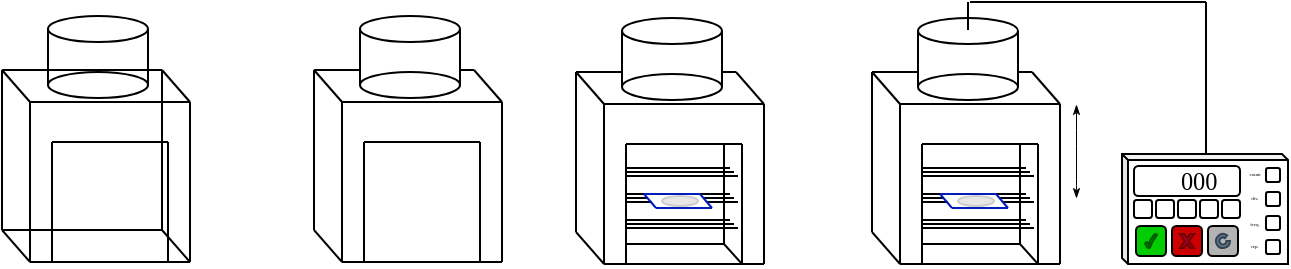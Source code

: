 <mxfile version="24.0.7" type="github">
  <diagram name="Page-1" id="VcK6FqUuJnXCoi6rQzsN">
    <mxGraphModel dx="62" dy="681" grid="0" gridSize="10" guides="1" tooltips="1" connect="1" arrows="1" fold="1" page="0" pageScale="1" pageWidth="850" pageHeight="1100" background="none" math="0" shadow="0">
      <root>
        <mxCell id="0" />
        <mxCell id="1" parent="0" />
        <mxCell id="3uC8p15jOwmWcl3g0wQB-111" value="" style="endArrow=none;html=1;rounded=0;fontSize=12;startSize=8;endSize=8;curved=1;" edge="1" parent="1">
          <mxGeometry width="50" height="50" relative="1" as="geometry">
            <mxPoint x="712" y="-117" as="sourcePoint" />
            <mxPoint x="721" y="-117" as="targetPoint" />
          </mxGeometry>
        </mxCell>
        <mxCell id="3uC8p15jOwmWcl3g0wQB-109" value="" style="endArrow=none;html=1;rounded=0;fontSize=12;startSize=8;endSize=8;curved=1;" edge="1" parent="1">
          <mxGeometry width="50" height="50" relative="1" as="geometry">
            <mxPoint x="712" y="-113" as="sourcePoint" />
            <mxPoint x="725" y="-113" as="targetPoint" />
          </mxGeometry>
        </mxCell>
        <mxCell id="3uC8p15jOwmWcl3g0wQB-110" value="" style="endArrow=none;html=1;rounded=0;fontSize=12;startSize=8;endSize=8;curved=1;" edge="1" parent="1">
          <mxGeometry width="50" height="50" relative="1" as="geometry">
            <mxPoint x="751" y="-115" as="sourcePoint" />
            <mxPoint x="766" y="-115" as="targetPoint" />
          </mxGeometry>
        </mxCell>
        <mxCell id="3uC8p15jOwmWcl3g0wQB-6" value="" style="endArrow=none;html=1;rounded=0;fontSize=12;startSize=8;endSize=8;curved=1;entryX=0;entryY=0;entryDx=0;entryDy=0;exitX=0;exitY=1;exitDx=0;exitDy=0;" edge="1" parent="1">
          <mxGeometry width="50" height="50" relative="1" as="geometry">
            <mxPoint x="400" y="-99" as="sourcePoint" />
            <mxPoint x="400" y="-179" as="targetPoint" />
          </mxGeometry>
        </mxCell>
        <mxCell id="3uC8p15jOwmWcl3g0wQB-8" value="" style="endArrow=none;html=1;rounded=0;fontSize=12;startSize=8;endSize=8;curved=1;" edge="1" parent="1">
          <mxGeometry width="50" height="50" relative="1" as="geometry">
            <mxPoint x="480" y="-99" as="sourcePoint" />
            <mxPoint x="480" y="-179" as="targetPoint" />
          </mxGeometry>
        </mxCell>
        <mxCell id="3uC8p15jOwmWcl3g0wQB-9" value="" style="endArrow=none;html=1;rounded=0;fontSize=12;startSize=8;endSize=8;curved=1;entryX=0;entryY=1;entryDx=0;entryDy=0;exitX=1;exitY=1;exitDx=0;exitDy=0;" edge="1" parent="1">
          <mxGeometry width="50" height="50" relative="1" as="geometry">
            <mxPoint x="480" y="-99" as="sourcePoint" />
            <mxPoint x="400" y="-99" as="targetPoint" />
          </mxGeometry>
        </mxCell>
        <mxCell id="3uC8p15jOwmWcl3g0wQB-10" value="" style="endArrow=none;html=1;rounded=0;fontSize=12;startSize=8;endSize=8;curved=1;exitX=1;exitY=0;exitDx=0;exitDy=0;" edge="1" parent="1">
          <mxGeometry width="50" height="50" relative="1" as="geometry">
            <mxPoint x="480" y="-179" as="sourcePoint" />
            <mxPoint x="400" y="-179" as="targetPoint" />
          </mxGeometry>
        </mxCell>
        <mxCell id="3uC8p15jOwmWcl3g0wQB-11" value="" style="endArrow=none;html=1;rounded=0;fontSize=12;startSize=8;endSize=8;curved=1;entryX=0;entryY=0;entryDx=0;entryDy=0;exitX=0;exitY=1;exitDx=0;exitDy=0;" edge="1" parent="1">
          <mxGeometry width="50" height="50" relative="1" as="geometry">
            <mxPoint x="414" y="-83" as="sourcePoint" />
            <mxPoint x="414" y="-163" as="targetPoint" />
          </mxGeometry>
        </mxCell>
        <mxCell id="3uC8p15jOwmWcl3g0wQB-12" value="" style="endArrow=none;html=1;rounded=0;fontSize=12;startSize=8;endSize=8;curved=1;" edge="1" parent="1">
          <mxGeometry width="50" height="50" relative="1" as="geometry">
            <mxPoint x="494" y="-83" as="sourcePoint" />
            <mxPoint x="494" y="-163" as="targetPoint" />
          </mxGeometry>
        </mxCell>
        <mxCell id="3uC8p15jOwmWcl3g0wQB-13" value="" style="endArrow=none;html=1;rounded=0;fontSize=12;startSize=8;endSize=8;curved=1;entryX=0;entryY=1;entryDx=0;entryDy=0;exitX=1;exitY=1;exitDx=0;exitDy=0;" edge="1" parent="1">
          <mxGeometry width="50" height="50" relative="1" as="geometry">
            <mxPoint x="494" y="-83" as="sourcePoint" />
            <mxPoint x="414" y="-83" as="targetPoint" />
          </mxGeometry>
        </mxCell>
        <mxCell id="3uC8p15jOwmWcl3g0wQB-14" value="" style="endArrow=none;html=1;rounded=0;fontSize=12;startSize=8;endSize=8;curved=1;exitX=1;exitY=0;exitDx=0;exitDy=0;" edge="1" parent="1">
          <mxGeometry width="50" height="50" relative="1" as="geometry">
            <mxPoint x="494" y="-163" as="sourcePoint" />
            <mxPoint x="414" y="-163" as="targetPoint" />
          </mxGeometry>
        </mxCell>
        <mxCell id="3uC8p15jOwmWcl3g0wQB-15" value="" style="endArrow=none;html=1;rounded=0;fontSize=12;startSize=8;endSize=8;curved=1;" edge="1" parent="1">
          <mxGeometry width="50" height="50" relative="1" as="geometry">
            <mxPoint x="400" y="-99" as="sourcePoint" />
            <mxPoint x="414" y="-83" as="targetPoint" />
          </mxGeometry>
        </mxCell>
        <mxCell id="3uC8p15jOwmWcl3g0wQB-16" value="" style="endArrow=none;html=1;rounded=0;fontSize=12;startSize=8;endSize=8;curved=1;" edge="1" parent="1">
          <mxGeometry width="50" height="50" relative="1" as="geometry">
            <mxPoint x="400" y="-179" as="sourcePoint" />
            <mxPoint x="414" y="-163" as="targetPoint" />
          </mxGeometry>
        </mxCell>
        <mxCell id="3uC8p15jOwmWcl3g0wQB-17" value="" style="endArrow=none;html=1;rounded=0;fontSize=12;startSize=8;endSize=8;curved=1;" edge="1" parent="1">
          <mxGeometry width="50" height="50" relative="1" as="geometry">
            <mxPoint x="480" y="-99" as="sourcePoint" />
            <mxPoint x="494" y="-83" as="targetPoint" />
          </mxGeometry>
        </mxCell>
        <mxCell id="3uC8p15jOwmWcl3g0wQB-18" value="" style="endArrow=none;html=1;rounded=0;fontSize=12;startSize=8;endSize=8;curved=1;" edge="1" parent="1">
          <mxGeometry width="50" height="50" relative="1" as="geometry">
            <mxPoint x="480" y="-179" as="sourcePoint" />
            <mxPoint x="494" y="-163" as="targetPoint" />
          </mxGeometry>
        </mxCell>
        <mxCell id="3uC8p15jOwmWcl3g0wQB-20" value="" style="ellipse;whiteSpace=wrap;html=1;" vertex="1" parent="1">
          <mxGeometry x="423" y="-178" width="50" height="13" as="geometry" />
        </mxCell>
        <mxCell id="3uC8p15jOwmWcl3g0wQB-21" value="" style="ellipse;whiteSpace=wrap;html=1;" vertex="1" parent="1">
          <mxGeometry x="423" y="-206" width="50" height="13" as="geometry" />
        </mxCell>
        <mxCell id="3uC8p15jOwmWcl3g0wQB-22" value="" style="endArrow=none;html=1;rounded=0;fontSize=12;startSize=8;endSize=8;curved=1;entryX=0;entryY=0.5;entryDx=0;entryDy=0;exitX=0;exitY=0.5;exitDx=0;exitDy=0;" edge="1" parent="1" source="3uC8p15jOwmWcl3g0wQB-20" target="3uC8p15jOwmWcl3g0wQB-21">
          <mxGeometry width="50" height="50" relative="1" as="geometry">
            <mxPoint x="410" y="-158" as="sourcePoint" />
            <mxPoint x="460" y="-208" as="targetPoint" />
          </mxGeometry>
        </mxCell>
        <mxCell id="3uC8p15jOwmWcl3g0wQB-23" value="" style="endArrow=none;html=1;rounded=0;fontSize=12;startSize=8;endSize=8;curved=1;entryX=1;entryY=0.5;entryDx=0;entryDy=0;exitX=1;exitY=0.5;exitDx=0;exitDy=0;" edge="1" parent="1" source="3uC8p15jOwmWcl3g0wQB-20" target="3uC8p15jOwmWcl3g0wQB-21">
          <mxGeometry width="50" height="50" relative="1" as="geometry">
            <mxPoint x="472.91" y="-172" as="sourcePoint" />
            <mxPoint x="472.91" y="-200" as="targetPoint" />
          </mxGeometry>
        </mxCell>
        <mxCell id="3uC8p15jOwmWcl3g0wQB-28" value="" style="endArrow=none;html=1;rounded=0;fontSize=12;startSize=8;endSize=8;curved=1;" edge="1" parent="1">
          <mxGeometry width="50" height="50" relative="1" as="geometry">
            <mxPoint x="425" y="-143" as="sourcePoint" />
            <mxPoint x="483" y="-143" as="targetPoint" />
          </mxGeometry>
        </mxCell>
        <mxCell id="3uC8p15jOwmWcl3g0wQB-32" value="" style="endArrow=none;html=1;rounded=0;fontSize=12;startSize=8;endSize=8;curved=1;entryX=0;entryY=0;entryDx=0;entryDy=0;" edge="1" parent="1">
          <mxGeometry width="50" height="50" relative="1" as="geometry">
            <mxPoint x="425" y="-83" as="sourcePoint" />
            <mxPoint x="425" y="-143" as="targetPoint" />
          </mxGeometry>
        </mxCell>
        <mxCell id="3uC8p15jOwmWcl3g0wQB-33" value="" style="endArrow=none;html=1;rounded=0;fontSize=12;startSize=8;endSize=8;curved=1;entryX=0;entryY=0;entryDx=0;entryDy=0;" edge="1" parent="1">
          <mxGeometry width="50" height="50" relative="1" as="geometry">
            <mxPoint x="483" y="-83" as="sourcePoint" />
            <mxPoint x="483" y="-143" as="targetPoint" />
          </mxGeometry>
        </mxCell>
        <mxCell id="3uC8p15jOwmWcl3g0wQB-34" value="" style="endArrow=none;html=1;rounded=0;fontSize=12;startSize=8;endSize=8;curved=1;entryX=0;entryY=0;entryDx=0;entryDy=0;exitX=0;exitY=1;exitDx=0;exitDy=0;" edge="1" parent="1">
          <mxGeometry width="50" height="50" relative="1" as="geometry">
            <mxPoint x="556" y="-99" as="sourcePoint" />
            <mxPoint x="556" y="-179" as="targetPoint" />
          </mxGeometry>
        </mxCell>
        <mxCell id="3uC8p15jOwmWcl3g0wQB-37" value="" style="endArrow=none;html=1;rounded=0;fontSize=12;startSize=8;endSize=8;curved=1;" edge="1" parent="1">
          <mxGeometry width="50" height="50" relative="1" as="geometry">
            <mxPoint x="579" y="-179" as="sourcePoint" />
            <mxPoint x="556" y="-179" as="targetPoint" />
          </mxGeometry>
        </mxCell>
        <mxCell id="3uC8p15jOwmWcl3g0wQB-38" value="" style="endArrow=none;html=1;rounded=0;fontSize=12;startSize=8;endSize=8;curved=1;entryX=0;entryY=0;entryDx=0;entryDy=0;exitX=0;exitY=1;exitDx=0;exitDy=0;" edge="1" parent="1">
          <mxGeometry width="50" height="50" relative="1" as="geometry">
            <mxPoint x="570" y="-83" as="sourcePoint" />
            <mxPoint x="570" y="-163" as="targetPoint" />
          </mxGeometry>
        </mxCell>
        <mxCell id="3uC8p15jOwmWcl3g0wQB-39" value="" style="endArrow=none;html=1;rounded=0;fontSize=12;startSize=8;endSize=8;curved=1;" edge="1" parent="1">
          <mxGeometry width="50" height="50" relative="1" as="geometry">
            <mxPoint x="650" y="-83" as="sourcePoint" />
            <mxPoint x="650" y="-163" as="targetPoint" />
          </mxGeometry>
        </mxCell>
        <mxCell id="3uC8p15jOwmWcl3g0wQB-40" value="" style="endArrow=none;html=1;rounded=0;fontSize=12;startSize=8;endSize=8;curved=1;entryX=0;entryY=1;entryDx=0;entryDy=0;exitX=1;exitY=1;exitDx=0;exitDy=0;" edge="1" parent="1">
          <mxGeometry width="50" height="50" relative="1" as="geometry">
            <mxPoint x="650" y="-83" as="sourcePoint" />
            <mxPoint x="570" y="-83" as="targetPoint" />
          </mxGeometry>
        </mxCell>
        <mxCell id="3uC8p15jOwmWcl3g0wQB-41" value="" style="endArrow=none;html=1;rounded=0;fontSize=12;startSize=8;endSize=8;curved=1;exitX=1;exitY=0;exitDx=0;exitDy=0;" edge="1" parent="1">
          <mxGeometry width="50" height="50" relative="1" as="geometry">
            <mxPoint x="650" y="-163" as="sourcePoint" />
            <mxPoint x="570" y="-163" as="targetPoint" />
          </mxGeometry>
        </mxCell>
        <mxCell id="3uC8p15jOwmWcl3g0wQB-42" value="" style="endArrow=none;html=1;rounded=0;fontSize=12;startSize=8;endSize=8;curved=1;" edge="1" parent="1">
          <mxGeometry width="50" height="50" relative="1" as="geometry">
            <mxPoint x="556" y="-99" as="sourcePoint" />
            <mxPoint x="570" y="-83" as="targetPoint" />
          </mxGeometry>
        </mxCell>
        <mxCell id="3uC8p15jOwmWcl3g0wQB-43" value="" style="endArrow=none;html=1;rounded=0;fontSize=12;startSize=8;endSize=8;curved=1;" edge="1" parent="1">
          <mxGeometry width="50" height="50" relative="1" as="geometry">
            <mxPoint x="556" y="-179" as="sourcePoint" />
            <mxPoint x="570" y="-163" as="targetPoint" />
          </mxGeometry>
        </mxCell>
        <mxCell id="3uC8p15jOwmWcl3g0wQB-45" value="" style="endArrow=none;html=1;rounded=0;fontSize=12;startSize=8;endSize=8;curved=1;" edge="1" parent="1">
          <mxGeometry width="50" height="50" relative="1" as="geometry">
            <mxPoint x="636" y="-179" as="sourcePoint" />
            <mxPoint x="650" y="-163" as="targetPoint" />
          </mxGeometry>
        </mxCell>
        <mxCell id="3uC8p15jOwmWcl3g0wQB-46" value="" style="ellipse;whiteSpace=wrap;html=1;" vertex="1" parent="1">
          <mxGeometry x="579" y="-178" width="50" height="13" as="geometry" />
        </mxCell>
        <mxCell id="3uC8p15jOwmWcl3g0wQB-47" value="" style="ellipse;whiteSpace=wrap;html=1;" vertex="1" parent="1">
          <mxGeometry x="579" y="-206" width="50" height="13" as="geometry" />
        </mxCell>
        <mxCell id="3uC8p15jOwmWcl3g0wQB-48" value="" style="endArrow=none;html=1;rounded=0;fontSize=12;startSize=8;endSize=8;curved=1;entryX=0;entryY=0.5;entryDx=0;entryDy=0;exitX=0;exitY=0.5;exitDx=0;exitDy=0;" edge="1" parent="1" source="3uC8p15jOwmWcl3g0wQB-46" target="3uC8p15jOwmWcl3g0wQB-47">
          <mxGeometry width="50" height="50" relative="1" as="geometry">
            <mxPoint x="566" y="-158" as="sourcePoint" />
            <mxPoint x="616" y="-208" as="targetPoint" />
          </mxGeometry>
        </mxCell>
        <mxCell id="3uC8p15jOwmWcl3g0wQB-49" value="" style="endArrow=none;html=1;rounded=0;fontSize=12;startSize=8;endSize=8;curved=1;entryX=1;entryY=0.5;entryDx=0;entryDy=0;exitX=1;exitY=0.5;exitDx=0;exitDy=0;" edge="1" parent="1" source="3uC8p15jOwmWcl3g0wQB-46" target="3uC8p15jOwmWcl3g0wQB-47">
          <mxGeometry width="50" height="50" relative="1" as="geometry">
            <mxPoint x="628.91" y="-172" as="sourcePoint" />
            <mxPoint x="628.91" y="-200" as="targetPoint" />
          </mxGeometry>
        </mxCell>
        <mxCell id="3uC8p15jOwmWcl3g0wQB-50" value="" style="endArrow=none;html=1;rounded=0;fontSize=12;startSize=8;endSize=8;curved=1;" edge="1" parent="1">
          <mxGeometry width="50" height="50" relative="1" as="geometry">
            <mxPoint x="581" y="-143" as="sourcePoint" />
            <mxPoint x="639" y="-143" as="targetPoint" />
          </mxGeometry>
        </mxCell>
        <mxCell id="3uC8p15jOwmWcl3g0wQB-51" value="" style="endArrow=none;html=1;rounded=0;fontSize=12;startSize=8;endSize=8;curved=1;entryX=0;entryY=0;entryDx=0;entryDy=0;" edge="1" parent="1">
          <mxGeometry width="50" height="50" relative="1" as="geometry">
            <mxPoint x="581" y="-83" as="sourcePoint" />
            <mxPoint x="581" y="-143" as="targetPoint" />
          </mxGeometry>
        </mxCell>
        <mxCell id="3uC8p15jOwmWcl3g0wQB-52" value="" style="endArrow=none;html=1;rounded=0;fontSize=12;startSize=8;endSize=8;curved=1;entryX=0;entryY=0;entryDx=0;entryDy=0;" edge="1" parent="1">
          <mxGeometry width="50" height="50" relative="1" as="geometry">
            <mxPoint x="639" y="-83" as="sourcePoint" />
            <mxPoint x="639" y="-143" as="targetPoint" />
          </mxGeometry>
        </mxCell>
        <mxCell id="3uC8p15jOwmWcl3g0wQB-53" value="" style="endArrow=none;html=1;rounded=0;fontSize=12;startSize=8;endSize=8;curved=1;exitX=1;exitY=0;exitDx=0;exitDy=0;" edge="1" parent="1">
          <mxGeometry width="50" height="50" relative="1" as="geometry">
            <mxPoint x="636" y="-179" as="sourcePoint" />
            <mxPoint x="629" y="-179" as="targetPoint" />
          </mxGeometry>
        </mxCell>
        <mxCell id="3uC8p15jOwmWcl3g0wQB-71" value="" style="endArrow=none;html=1;rounded=0;fontSize=12;startSize=8;endSize=8;curved=1;entryX=0;entryY=0;entryDx=0;entryDy=0;exitX=0;exitY=1;exitDx=0;exitDy=0;" edge="1" parent="1">
          <mxGeometry width="50" height="50" relative="1" as="geometry">
            <mxPoint x="687" y="-98" as="sourcePoint" />
            <mxPoint x="687" y="-178" as="targetPoint" />
          </mxGeometry>
        </mxCell>
        <mxCell id="3uC8p15jOwmWcl3g0wQB-72" value="" style="endArrow=none;html=1;rounded=0;fontSize=12;startSize=8;endSize=8;curved=1;" edge="1" parent="1">
          <mxGeometry width="50" height="50" relative="1" as="geometry">
            <mxPoint x="710" y="-178" as="sourcePoint" />
            <mxPoint x="687" y="-178" as="targetPoint" />
          </mxGeometry>
        </mxCell>
        <mxCell id="3uC8p15jOwmWcl3g0wQB-73" value="" style="endArrow=none;html=1;rounded=0;fontSize=12;startSize=8;endSize=8;curved=1;entryX=0;entryY=0;entryDx=0;entryDy=0;exitX=0;exitY=1;exitDx=0;exitDy=0;" edge="1" parent="1">
          <mxGeometry width="50" height="50" relative="1" as="geometry">
            <mxPoint x="701" y="-82" as="sourcePoint" />
            <mxPoint x="701" y="-162" as="targetPoint" />
          </mxGeometry>
        </mxCell>
        <mxCell id="3uC8p15jOwmWcl3g0wQB-74" value="" style="endArrow=none;html=1;rounded=0;fontSize=12;startSize=8;endSize=8;curved=1;" edge="1" parent="1">
          <mxGeometry width="50" height="50" relative="1" as="geometry">
            <mxPoint x="781" y="-82" as="sourcePoint" />
            <mxPoint x="781" y="-162" as="targetPoint" />
          </mxGeometry>
        </mxCell>
        <mxCell id="3uC8p15jOwmWcl3g0wQB-75" value="" style="endArrow=none;html=1;rounded=0;fontSize=12;startSize=8;endSize=8;curved=1;entryX=0;entryY=1;entryDx=0;entryDy=0;exitX=1;exitY=1;exitDx=0;exitDy=0;" edge="1" parent="1">
          <mxGeometry width="50" height="50" relative="1" as="geometry">
            <mxPoint x="781" y="-82" as="sourcePoint" />
            <mxPoint x="701" y="-82" as="targetPoint" />
          </mxGeometry>
        </mxCell>
        <mxCell id="3uC8p15jOwmWcl3g0wQB-76" value="" style="endArrow=none;html=1;rounded=0;fontSize=12;startSize=8;endSize=8;curved=1;exitX=1;exitY=0;exitDx=0;exitDy=0;" edge="1" parent="1">
          <mxGeometry width="50" height="50" relative="1" as="geometry">
            <mxPoint x="781" y="-162" as="sourcePoint" />
            <mxPoint x="701" y="-162" as="targetPoint" />
          </mxGeometry>
        </mxCell>
        <mxCell id="3uC8p15jOwmWcl3g0wQB-77" value="" style="endArrow=none;html=1;rounded=0;fontSize=12;startSize=8;endSize=8;curved=1;" edge="1" parent="1">
          <mxGeometry width="50" height="50" relative="1" as="geometry">
            <mxPoint x="687" y="-98" as="sourcePoint" />
            <mxPoint x="701" y="-82" as="targetPoint" />
          </mxGeometry>
        </mxCell>
        <mxCell id="3uC8p15jOwmWcl3g0wQB-78" value="" style="endArrow=none;html=1;rounded=0;fontSize=12;startSize=8;endSize=8;curved=1;" edge="1" parent="1">
          <mxGeometry width="50" height="50" relative="1" as="geometry">
            <mxPoint x="687" y="-178" as="sourcePoint" />
            <mxPoint x="701" y="-162" as="targetPoint" />
          </mxGeometry>
        </mxCell>
        <mxCell id="3uC8p15jOwmWcl3g0wQB-79" value="" style="endArrow=none;html=1;rounded=0;fontSize=12;startSize=8;endSize=8;curved=1;" edge="1" parent="1">
          <mxGeometry width="50" height="50" relative="1" as="geometry">
            <mxPoint x="767" y="-178" as="sourcePoint" />
            <mxPoint x="781" y="-162" as="targetPoint" />
          </mxGeometry>
        </mxCell>
        <mxCell id="3uC8p15jOwmWcl3g0wQB-80" value="" style="ellipse;whiteSpace=wrap;html=1;" vertex="1" parent="1">
          <mxGeometry x="710" y="-177" width="50" height="13" as="geometry" />
        </mxCell>
        <mxCell id="3uC8p15jOwmWcl3g0wQB-81" value="" style="ellipse;whiteSpace=wrap;html=1;" vertex="1" parent="1">
          <mxGeometry x="710" y="-205" width="50" height="13" as="geometry" />
        </mxCell>
        <mxCell id="3uC8p15jOwmWcl3g0wQB-82" value="" style="endArrow=none;html=1;rounded=0;fontSize=12;startSize=8;endSize=8;curved=1;entryX=0;entryY=0.5;entryDx=0;entryDy=0;exitX=0;exitY=0.5;exitDx=0;exitDy=0;" edge="1" parent="1" source="3uC8p15jOwmWcl3g0wQB-80" target="3uC8p15jOwmWcl3g0wQB-81">
          <mxGeometry width="50" height="50" relative="1" as="geometry">
            <mxPoint x="697" y="-157" as="sourcePoint" />
            <mxPoint x="747" y="-207" as="targetPoint" />
          </mxGeometry>
        </mxCell>
        <mxCell id="3uC8p15jOwmWcl3g0wQB-83" value="" style="endArrow=none;html=1;rounded=0;fontSize=12;startSize=8;endSize=8;curved=1;entryX=1;entryY=0.5;entryDx=0;entryDy=0;exitX=1;exitY=0.5;exitDx=0;exitDy=0;" edge="1" parent="1" source="3uC8p15jOwmWcl3g0wQB-80" target="3uC8p15jOwmWcl3g0wQB-81">
          <mxGeometry width="50" height="50" relative="1" as="geometry">
            <mxPoint x="759.91" y="-171" as="sourcePoint" />
            <mxPoint x="759.91" y="-199" as="targetPoint" />
          </mxGeometry>
        </mxCell>
        <mxCell id="3uC8p15jOwmWcl3g0wQB-84" value="" style="endArrow=none;html=1;rounded=0;fontSize=12;startSize=8;endSize=8;curved=1;" edge="1" parent="1">
          <mxGeometry width="50" height="50" relative="1" as="geometry">
            <mxPoint x="712" y="-142" as="sourcePoint" />
            <mxPoint x="770" y="-142" as="targetPoint" />
          </mxGeometry>
        </mxCell>
        <mxCell id="3uC8p15jOwmWcl3g0wQB-85" value="" style="endArrow=none;html=1;rounded=0;fontSize=12;startSize=8;endSize=8;curved=1;entryX=0;entryY=0;entryDx=0;entryDy=0;" edge="1" parent="1">
          <mxGeometry width="50" height="50" relative="1" as="geometry">
            <mxPoint x="712" y="-82" as="sourcePoint" />
            <mxPoint x="712" y="-142" as="targetPoint" />
          </mxGeometry>
        </mxCell>
        <mxCell id="3uC8p15jOwmWcl3g0wQB-86" value="" style="endArrow=none;html=1;rounded=0;fontSize=12;startSize=8;endSize=8;curved=1;entryX=0;entryY=0;entryDx=0;entryDy=0;" edge="1" parent="1">
          <mxGeometry width="50" height="50" relative="1" as="geometry">
            <mxPoint x="770" y="-82" as="sourcePoint" />
            <mxPoint x="770" y="-142" as="targetPoint" />
          </mxGeometry>
        </mxCell>
        <mxCell id="3uC8p15jOwmWcl3g0wQB-87" value="" style="endArrow=none;html=1;rounded=0;fontSize=12;startSize=8;endSize=8;curved=1;exitX=1;exitY=0;exitDx=0;exitDy=0;" edge="1" parent="1">
          <mxGeometry width="50" height="50" relative="1" as="geometry">
            <mxPoint x="767" y="-178" as="sourcePoint" />
            <mxPoint x="760" y="-178" as="targetPoint" />
          </mxGeometry>
        </mxCell>
        <mxCell id="3uC8p15jOwmWcl3g0wQB-88" value="" style="endArrow=none;html=1;rounded=0;fontSize=12;startSize=8;endSize=8;curved=1;" edge="1" parent="1">
          <mxGeometry width="50" height="50" relative="1" as="geometry">
            <mxPoint x="761" y="-92" as="sourcePoint" />
            <mxPoint x="770" y="-82" as="targetPoint" />
          </mxGeometry>
        </mxCell>
        <mxCell id="3uC8p15jOwmWcl3g0wQB-90" value="" style="endArrow=none;html=1;rounded=0;fontSize=12;startSize=8;endSize=8;curved=1;" edge="1" parent="1">
          <mxGeometry width="50" height="50" relative="1" as="geometry">
            <mxPoint x="712" y="-92" as="sourcePoint" />
            <mxPoint x="761" y="-92" as="targetPoint" />
          </mxGeometry>
        </mxCell>
        <mxCell id="3uC8p15jOwmWcl3g0wQB-91" value="" style="endArrow=none;html=1;rounded=0;fontSize=12;startSize=8;endSize=8;curved=1;entryX=0;entryY=0;entryDx=0;entryDy=0;" edge="1" parent="1">
          <mxGeometry width="50" height="50" relative="1" as="geometry">
            <mxPoint x="761" y="-92" as="sourcePoint" />
            <mxPoint x="761" y="-142" as="targetPoint" />
          </mxGeometry>
        </mxCell>
        <mxCell id="3uC8p15jOwmWcl3g0wQB-92" value="" style="endArrow=none;html=1;rounded=0;fontSize=12;startSize=8;endSize=8;curved=1;" edge="1" parent="1">
          <mxGeometry width="50" height="50" relative="1" as="geometry">
            <mxPoint x="712" y="-102" as="sourcePoint" />
            <mxPoint x="766" y="-102" as="targetPoint" />
          </mxGeometry>
        </mxCell>
        <mxCell id="3uC8p15jOwmWcl3g0wQB-93" value="" style="endArrow=none;html=1;rounded=0;fontSize=12;startSize=8;endSize=8;curved=1;" edge="1" parent="1">
          <mxGeometry width="50" height="50" relative="1" as="geometry">
            <mxPoint x="712" y="-100" as="sourcePoint" />
            <mxPoint x="768" y="-100" as="targetPoint" />
          </mxGeometry>
        </mxCell>
        <mxCell id="3uC8p15jOwmWcl3g0wQB-94" value="" style="endArrow=none;html=1;rounded=0;fontSize=12;startSize=8;endSize=8;curved=1;" edge="1" parent="1">
          <mxGeometry width="50" height="50" relative="1" as="geometry">
            <mxPoint x="712" y="-104" as="sourcePoint" />
            <mxPoint x="764" y="-104" as="targetPoint" />
          </mxGeometry>
        </mxCell>
        <mxCell id="3uC8p15jOwmWcl3g0wQB-96" value="" style="endArrow=none;html=1;rounded=0;fontSize=12;startSize=8;endSize=8;curved=1;" edge="1" parent="1">
          <mxGeometry width="50" height="50" relative="1" as="geometry">
            <mxPoint x="712" y="-115" as="sourcePoint" />
            <mxPoint x="723" y="-115" as="targetPoint" />
          </mxGeometry>
        </mxCell>
        <mxCell id="3uC8p15jOwmWcl3g0wQB-97" value="" style="endArrow=none;html=1;rounded=0;fontSize=12;startSize=8;endSize=8;curved=1;" edge="1" parent="1">
          <mxGeometry width="50" height="50" relative="1" as="geometry">
            <mxPoint x="752" y="-113" as="sourcePoint" />
            <mxPoint x="768" y="-113" as="targetPoint" />
          </mxGeometry>
        </mxCell>
        <mxCell id="3uC8p15jOwmWcl3g0wQB-98" value="" style="endArrow=none;html=1;rounded=0;fontSize=12;startSize=8;endSize=8;curved=1;" edge="1" parent="1">
          <mxGeometry width="50" height="50" relative="1" as="geometry">
            <mxPoint x="749" y="-117" as="sourcePoint" />
            <mxPoint x="764" y="-117" as="targetPoint" />
          </mxGeometry>
        </mxCell>
        <mxCell id="3uC8p15jOwmWcl3g0wQB-100" value="" style="endArrow=none;html=1;rounded=0;fontSize=12;startSize=8;endSize=8;curved=1;" edge="1" parent="1">
          <mxGeometry width="50" height="50" relative="1" as="geometry">
            <mxPoint x="712" y="-128" as="sourcePoint" />
            <mxPoint x="766" y="-128" as="targetPoint" />
          </mxGeometry>
        </mxCell>
        <mxCell id="3uC8p15jOwmWcl3g0wQB-101" value="" style="endArrow=none;html=1;rounded=0;fontSize=12;startSize=8;endSize=8;curved=1;" edge="1" parent="1">
          <mxGeometry width="50" height="50" relative="1" as="geometry">
            <mxPoint x="712" y="-126" as="sourcePoint" />
            <mxPoint x="768" y="-126" as="targetPoint" />
          </mxGeometry>
        </mxCell>
        <mxCell id="3uC8p15jOwmWcl3g0wQB-102" value="" style="endArrow=none;html=1;rounded=0;fontSize=12;startSize=8;endSize=8;curved=1;" edge="1" parent="1">
          <mxGeometry width="50" height="50" relative="1" as="geometry">
            <mxPoint x="712" y="-130" as="sourcePoint" />
            <mxPoint x="764" y="-130" as="targetPoint" />
          </mxGeometry>
        </mxCell>
        <mxCell id="3uC8p15jOwmWcl3g0wQB-105" value="" style="endArrow=none;html=1;rounded=0;fontSize=12;startSize=8;endSize=8;curved=1;fillColor=#0050ef;strokeColor=#001DBC;" edge="1" parent="1">
          <mxGeometry width="50" height="50" relative="1" as="geometry">
            <mxPoint x="727" y="-110" as="sourcePoint" />
            <mxPoint x="755" y="-110" as="targetPoint" />
          </mxGeometry>
        </mxCell>
        <mxCell id="3uC8p15jOwmWcl3g0wQB-106" value="" style="endArrow=none;html=1;rounded=0;fontSize=12;startSize=8;endSize=8;curved=1;fillColor=#0050ef;strokeColor=#001DBC;" edge="1" parent="1">
          <mxGeometry width="50" height="50" relative="1" as="geometry">
            <mxPoint x="721" y="-117" as="sourcePoint" />
            <mxPoint x="749" y="-117" as="targetPoint" />
          </mxGeometry>
        </mxCell>
        <mxCell id="3uC8p15jOwmWcl3g0wQB-107" value="" style="endArrow=none;html=1;rounded=0;fontSize=12;startSize=8;endSize=8;curved=1;fillColor=#0050ef;strokeColor=#001DBC;" edge="1" parent="1">
          <mxGeometry width="50" height="50" relative="1" as="geometry">
            <mxPoint x="749" y="-117" as="sourcePoint" />
            <mxPoint x="755" y="-110" as="targetPoint" />
          </mxGeometry>
        </mxCell>
        <mxCell id="3uC8p15jOwmWcl3g0wQB-108" value="" style="endArrow=none;html=1;rounded=0;fontSize=12;startSize=8;endSize=8;curved=1;fillColor=#0050ef;strokeColor=#001DBC;" edge="1" parent="1">
          <mxGeometry width="50" height="50" relative="1" as="geometry">
            <mxPoint x="721" y="-117" as="sourcePoint" />
            <mxPoint x="727" y="-110" as="targetPoint" />
          </mxGeometry>
        </mxCell>
        <mxCell id="3uC8p15jOwmWcl3g0wQB-113" value="" style="ellipse;whiteSpace=wrap;html=1;fillStyle=solid;fillColor=#E6E6E6;strokeColor=#CCCCCC;" vertex="1" parent="1">
          <mxGeometry x="730" y="-116" width="18" height="5" as="geometry" />
        </mxCell>
        <mxCell id="3uC8p15jOwmWcl3g0wQB-115" value="" style="endArrow=none;html=1;rounded=0;fontSize=12;startSize=8;endSize=8;curved=1;" edge="1" parent="1">
          <mxGeometry width="50" height="50" relative="1" as="geometry">
            <mxPoint x="860" y="-117" as="sourcePoint" />
            <mxPoint x="869" y="-117" as="targetPoint" />
          </mxGeometry>
        </mxCell>
        <mxCell id="3uC8p15jOwmWcl3g0wQB-116" value="" style="endArrow=none;html=1;rounded=0;fontSize=12;startSize=8;endSize=8;curved=1;" edge="1" parent="1">
          <mxGeometry width="50" height="50" relative="1" as="geometry">
            <mxPoint x="860" y="-113" as="sourcePoint" />
            <mxPoint x="873" y="-113" as="targetPoint" />
          </mxGeometry>
        </mxCell>
        <mxCell id="3uC8p15jOwmWcl3g0wQB-117" value="" style="endArrow=none;html=1;rounded=0;fontSize=12;startSize=8;endSize=8;curved=1;" edge="1" parent="1">
          <mxGeometry width="50" height="50" relative="1" as="geometry">
            <mxPoint x="899" y="-115" as="sourcePoint" />
            <mxPoint x="914" y="-115" as="targetPoint" />
          </mxGeometry>
        </mxCell>
        <mxCell id="3uC8p15jOwmWcl3g0wQB-118" value="" style="endArrow=none;html=1;rounded=0;fontSize=12;startSize=8;endSize=8;curved=1;entryX=0;entryY=0;entryDx=0;entryDy=0;exitX=0;exitY=1;exitDx=0;exitDy=0;" edge="1" parent="1">
          <mxGeometry width="50" height="50" relative="1" as="geometry">
            <mxPoint x="835" y="-98" as="sourcePoint" />
            <mxPoint x="835" y="-178" as="targetPoint" />
          </mxGeometry>
        </mxCell>
        <mxCell id="3uC8p15jOwmWcl3g0wQB-119" value="" style="endArrow=none;html=1;rounded=0;fontSize=12;startSize=8;endSize=8;curved=1;" edge="1" parent="1">
          <mxGeometry width="50" height="50" relative="1" as="geometry">
            <mxPoint x="858" y="-178" as="sourcePoint" />
            <mxPoint x="835" y="-178" as="targetPoint" />
          </mxGeometry>
        </mxCell>
        <mxCell id="3uC8p15jOwmWcl3g0wQB-120" value="" style="endArrow=none;html=1;rounded=0;fontSize=12;startSize=8;endSize=8;curved=1;entryX=0;entryY=0;entryDx=0;entryDy=0;exitX=0;exitY=1;exitDx=0;exitDy=0;" edge="1" parent="1">
          <mxGeometry width="50" height="50" relative="1" as="geometry">
            <mxPoint x="849" y="-82" as="sourcePoint" />
            <mxPoint x="849" y="-162" as="targetPoint" />
          </mxGeometry>
        </mxCell>
        <mxCell id="3uC8p15jOwmWcl3g0wQB-121" value="" style="endArrow=none;html=1;rounded=0;fontSize=12;startSize=8;endSize=8;curved=1;" edge="1" parent="1">
          <mxGeometry width="50" height="50" relative="1" as="geometry">
            <mxPoint x="929" y="-82" as="sourcePoint" />
            <mxPoint x="929" y="-162" as="targetPoint" />
          </mxGeometry>
        </mxCell>
        <mxCell id="3uC8p15jOwmWcl3g0wQB-122" value="" style="endArrow=none;html=1;rounded=0;fontSize=12;startSize=8;endSize=8;curved=1;entryX=0;entryY=1;entryDx=0;entryDy=0;exitX=1;exitY=1;exitDx=0;exitDy=0;" edge="1" parent="1">
          <mxGeometry width="50" height="50" relative="1" as="geometry">
            <mxPoint x="929" y="-82" as="sourcePoint" />
            <mxPoint x="849" y="-82" as="targetPoint" />
          </mxGeometry>
        </mxCell>
        <mxCell id="3uC8p15jOwmWcl3g0wQB-123" value="" style="endArrow=none;html=1;rounded=0;fontSize=12;startSize=8;endSize=8;curved=1;exitX=1;exitY=0;exitDx=0;exitDy=0;" edge="1" parent="1">
          <mxGeometry width="50" height="50" relative="1" as="geometry">
            <mxPoint x="929" y="-162" as="sourcePoint" />
            <mxPoint x="849" y="-162" as="targetPoint" />
          </mxGeometry>
        </mxCell>
        <mxCell id="3uC8p15jOwmWcl3g0wQB-124" value="" style="endArrow=none;html=1;rounded=0;fontSize=12;startSize=8;endSize=8;curved=1;" edge="1" parent="1">
          <mxGeometry width="50" height="50" relative="1" as="geometry">
            <mxPoint x="835" y="-98" as="sourcePoint" />
            <mxPoint x="849" y="-82" as="targetPoint" />
          </mxGeometry>
        </mxCell>
        <mxCell id="3uC8p15jOwmWcl3g0wQB-125" value="" style="endArrow=none;html=1;rounded=0;fontSize=12;startSize=8;endSize=8;curved=1;" edge="1" parent="1">
          <mxGeometry width="50" height="50" relative="1" as="geometry">
            <mxPoint x="835" y="-178" as="sourcePoint" />
            <mxPoint x="849" y="-162" as="targetPoint" />
          </mxGeometry>
        </mxCell>
        <mxCell id="3uC8p15jOwmWcl3g0wQB-126" value="" style="endArrow=none;html=1;rounded=0;fontSize=12;startSize=8;endSize=8;curved=1;" edge="1" parent="1">
          <mxGeometry width="50" height="50" relative="1" as="geometry">
            <mxPoint x="915" y="-178" as="sourcePoint" />
            <mxPoint x="929" y="-162" as="targetPoint" />
          </mxGeometry>
        </mxCell>
        <mxCell id="3uC8p15jOwmWcl3g0wQB-127" value="" style="ellipse;whiteSpace=wrap;html=1;" vertex="1" parent="1">
          <mxGeometry x="858" y="-177" width="50" height="13" as="geometry" />
        </mxCell>
        <mxCell id="3uC8p15jOwmWcl3g0wQB-128" value="" style="ellipse;whiteSpace=wrap;html=1;" vertex="1" parent="1">
          <mxGeometry x="858" y="-205" width="50" height="13" as="geometry" />
        </mxCell>
        <mxCell id="3uC8p15jOwmWcl3g0wQB-129" value="" style="endArrow=none;html=1;rounded=0;fontSize=12;startSize=8;endSize=8;curved=1;entryX=0;entryY=0.5;entryDx=0;entryDy=0;exitX=0;exitY=0.5;exitDx=0;exitDy=0;" edge="1" parent="1" source="3uC8p15jOwmWcl3g0wQB-127" target="3uC8p15jOwmWcl3g0wQB-128">
          <mxGeometry width="50" height="50" relative="1" as="geometry">
            <mxPoint x="845" y="-157" as="sourcePoint" />
            <mxPoint x="895" y="-207" as="targetPoint" />
          </mxGeometry>
        </mxCell>
        <mxCell id="3uC8p15jOwmWcl3g0wQB-130" value="" style="endArrow=none;html=1;rounded=0;fontSize=12;startSize=8;endSize=8;curved=1;entryX=1;entryY=0.5;entryDx=0;entryDy=0;exitX=1;exitY=0.5;exitDx=0;exitDy=0;" edge="1" parent="1" source="3uC8p15jOwmWcl3g0wQB-127" target="3uC8p15jOwmWcl3g0wQB-128">
          <mxGeometry width="50" height="50" relative="1" as="geometry">
            <mxPoint x="907.91" y="-171" as="sourcePoint" />
            <mxPoint x="907.91" y="-199" as="targetPoint" />
          </mxGeometry>
        </mxCell>
        <mxCell id="3uC8p15jOwmWcl3g0wQB-131" value="" style="endArrow=none;html=1;rounded=0;fontSize=12;startSize=8;endSize=8;curved=1;" edge="1" parent="1">
          <mxGeometry width="50" height="50" relative="1" as="geometry">
            <mxPoint x="860" y="-142" as="sourcePoint" />
            <mxPoint x="918" y="-142" as="targetPoint" />
          </mxGeometry>
        </mxCell>
        <mxCell id="3uC8p15jOwmWcl3g0wQB-132" value="" style="endArrow=none;html=1;rounded=0;fontSize=12;startSize=8;endSize=8;curved=1;entryX=0;entryY=0;entryDx=0;entryDy=0;" edge="1" parent="1">
          <mxGeometry width="50" height="50" relative="1" as="geometry">
            <mxPoint x="860" y="-82" as="sourcePoint" />
            <mxPoint x="860" y="-142" as="targetPoint" />
          </mxGeometry>
        </mxCell>
        <mxCell id="3uC8p15jOwmWcl3g0wQB-133" value="" style="endArrow=none;html=1;rounded=0;fontSize=12;startSize=8;endSize=8;curved=1;entryX=0;entryY=0;entryDx=0;entryDy=0;" edge="1" parent="1">
          <mxGeometry width="50" height="50" relative="1" as="geometry">
            <mxPoint x="918" y="-82" as="sourcePoint" />
            <mxPoint x="918" y="-142" as="targetPoint" />
          </mxGeometry>
        </mxCell>
        <mxCell id="3uC8p15jOwmWcl3g0wQB-134" value="" style="endArrow=none;html=1;rounded=0;fontSize=12;startSize=8;endSize=8;curved=1;exitX=1;exitY=0;exitDx=0;exitDy=0;" edge="1" parent="1">
          <mxGeometry width="50" height="50" relative="1" as="geometry">
            <mxPoint x="915" y="-178" as="sourcePoint" />
            <mxPoint x="908" y="-178" as="targetPoint" />
          </mxGeometry>
        </mxCell>
        <mxCell id="3uC8p15jOwmWcl3g0wQB-135" value="" style="endArrow=none;html=1;rounded=0;fontSize=12;startSize=8;endSize=8;curved=1;" edge="1" parent="1">
          <mxGeometry width="50" height="50" relative="1" as="geometry">
            <mxPoint x="909" y="-92" as="sourcePoint" />
            <mxPoint x="918" y="-82" as="targetPoint" />
          </mxGeometry>
        </mxCell>
        <mxCell id="3uC8p15jOwmWcl3g0wQB-136" value="" style="endArrow=none;html=1;rounded=0;fontSize=12;startSize=8;endSize=8;curved=1;" edge="1" parent="1">
          <mxGeometry width="50" height="50" relative="1" as="geometry">
            <mxPoint x="860" y="-92" as="sourcePoint" />
            <mxPoint x="909" y="-92" as="targetPoint" />
          </mxGeometry>
        </mxCell>
        <mxCell id="3uC8p15jOwmWcl3g0wQB-137" value="" style="endArrow=none;html=1;rounded=0;fontSize=12;startSize=8;endSize=8;curved=1;entryX=0;entryY=0;entryDx=0;entryDy=0;" edge="1" parent="1">
          <mxGeometry width="50" height="50" relative="1" as="geometry">
            <mxPoint x="909" y="-92" as="sourcePoint" />
            <mxPoint x="909" y="-142" as="targetPoint" />
          </mxGeometry>
        </mxCell>
        <mxCell id="3uC8p15jOwmWcl3g0wQB-138" value="" style="endArrow=none;html=1;rounded=0;fontSize=12;startSize=8;endSize=8;curved=1;" edge="1" parent="1">
          <mxGeometry width="50" height="50" relative="1" as="geometry">
            <mxPoint x="860" y="-102" as="sourcePoint" />
            <mxPoint x="914" y="-102" as="targetPoint" />
          </mxGeometry>
        </mxCell>
        <mxCell id="3uC8p15jOwmWcl3g0wQB-139" value="" style="endArrow=none;html=1;rounded=0;fontSize=12;startSize=8;endSize=8;curved=1;" edge="1" parent="1">
          <mxGeometry width="50" height="50" relative="1" as="geometry">
            <mxPoint x="860" y="-100" as="sourcePoint" />
            <mxPoint x="916" y="-100" as="targetPoint" />
          </mxGeometry>
        </mxCell>
        <mxCell id="3uC8p15jOwmWcl3g0wQB-140" value="" style="endArrow=none;html=1;rounded=0;fontSize=12;startSize=8;endSize=8;curved=1;" edge="1" parent="1">
          <mxGeometry width="50" height="50" relative="1" as="geometry">
            <mxPoint x="860" y="-104" as="sourcePoint" />
            <mxPoint x="912" y="-104" as="targetPoint" />
          </mxGeometry>
        </mxCell>
        <mxCell id="3uC8p15jOwmWcl3g0wQB-141" value="" style="endArrow=none;html=1;rounded=0;fontSize=12;startSize=8;endSize=8;curved=1;" edge="1" parent="1">
          <mxGeometry width="50" height="50" relative="1" as="geometry">
            <mxPoint x="860" y="-115" as="sourcePoint" />
            <mxPoint x="871" y="-115" as="targetPoint" />
          </mxGeometry>
        </mxCell>
        <mxCell id="3uC8p15jOwmWcl3g0wQB-142" value="" style="endArrow=none;html=1;rounded=0;fontSize=12;startSize=8;endSize=8;curved=1;" edge="1" parent="1">
          <mxGeometry width="50" height="50" relative="1" as="geometry">
            <mxPoint x="900" y="-113" as="sourcePoint" />
            <mxPoint x="916" y="-113" as="targetPoint" />
          </mxGeometry>
        </mxCell>
        <mxCell id="3uC8p15jOwmWcl3g0wQB-143" value="" style="endArrow=none;html=1;rounded=0;fontSize=12;startSize=8;endSize=8;curved=1;" edge="1" parent="1">
          <mxGeometry width="50" height="50" relative="1" as="geometry">
            <mxPoint x="897" y="-117" as="sourcePoint" />
            <mxPoint x="912" y="-117" as="targetPoint" />
          </mxGeometry>
        </mxCell>
        <mxCell id="3uC8p15jOwmWcl3g0wQB-144" value="" style="endArrow=none;html=1;rounded=0;fontSize=12;startSize=8;endSize=8;curved=1;" edge="1" parent="1">
          <mxGeometry width="50" height="50" relative="1" as="geometry">
            <mxPoint x="860" y="-128" as="sourcePoint" />
            <mxPoint x="914" y="-128" as="targetPoint" />
          </mxGeometry>
        </mxCell>
        <mxCell id="3uC8p15jOwmWcl3g0wQB-145" value="" style="endArrow=none;html=1;rounded=0;fontSize=12;startSize=8;endSize=8;curved=1;" edge="1" parent="1">
          <mxGeometry width="50" height="50" relative="1" as="geometry">
            <mxPoint x="860" y="-126" as="sourcePoint" />
            <mxPoint x="916" y="-126" as="targetPoint" />
          </mxGeometry>
        </mxCell>
        <mxCell id="3uC8p15jOwmWcl3g0wQB-146" value="" style="endArrow=none;html=1;rounded=0;fontSize=12;startSize=8;endSize=8;curved=1;" edge="1" parent="1">
          <mxGeometry width="50" height="50" relative="1" as="geometry">
            <mxPoint x="860" y="-130" as="sourcePoint" />
            <mxPoint x="912" y="-130" as="targetPoint" />
          </mxGeometry>
        </mxCell>
        <mxCell id="3uC8p15jOwmWcl3g0wQB-147" value="" style="endArrow=none;html=1;rounded=0;fontSize=12;startSize=8;endSize=8;curved=1;fillColor=#0050ef;strokeColor=#001DBC;" edge="1" parent="1">
          <mxGeometry width="50" height="50" relative="1" as="geometry">
            <mxPoint x="875" y="-110" as="sourcePoint" />
            <mxPoint x="903" y="-110" as="targetPoint" />
          </mxGeometry>
        </mxCell>
        <mxCell id="3uC8p15jOwmWcl3g0wQB-148" value="" style="endArrow=none;html=1;rounded=0;fontSize=12;startSize=8;endSize=8;curved=1;fillColor=#0050ef;strokeColor=#001DBC;" edge="1" parent="1">
          <mxGeometry width="50" height="50" relative="1" as="geometry">
            <mxPoint x="869" y="-117" as="sourcePoint" />
            <mxPoint x="897" y="-117" as="targetPoint" />
          </mxGeometry>
        </mxCell>
        <mxCell id="3uC8p15jOwmWcl3g0wQB-149" value="" style="endArrow=none;html=1;rounded=0;fontSize=12;startSize=8;endSize=8;curved=1;fillColor=#0050ef;strokeColor=#001DBC;" edge="1" parent="1">
          <mxGeometry width="50" height="50" relative="1" as="geometry">
            <mxPoint x="897" y="-117" as="sourcePoint" />
            <mxPoint x="903" y="-110" as="targetPoint" />
          </mxGeometry>
        </mxCell>
        <mxCell id="3uC8p15jOwmWcl3g0wQB-150" value="" style="endArrow=none;html=1;rounded=0;fontSize=12;startSize=8;endSize=8;curved=1;fillColor=#0050ef;strokeColor=#001DBC;" edge="1" parent="1">
          <mxGeometry width="50" height="50" relative="1" as="geometry">
            <mxPoint x="869" y="-117" as="sourcePoint" />
            <mxPoint x="875" y="-110" as="targetPoint" />
          </mxGeometry>
        </mxCell>
        <mxCell id="3uC8p15jOwmWcl3g0wQB-151" value="" style="ellipse;whiteSpace=wrap;html=1;fillStyle=solid;fillColor=#E6E6E6;strokeColor=#CCCCCC;" vertex="1" parent="1">
          <mxGeometry x="878" y="-116" width="18" height="5" as="geometry" />
        </mxCell>
        <mxCell id="3uC8p15jOwmWcl3g0wQB-152" value="" style="endArrow=classicThin;startArrow=classicThin;html=1;rounded=0;fontSize=12;startSize=4;endSize=4;curved=1;startFill=1;endFill=1;strokeWidth=0.5;" edge="1" parent="1">
          <mxGeometry width="50" height="50" relative="1" as="geometry">
            <mxPoint x="937" y="-115" as="sourcePoint" />
            <mxPoint x="937" y="-162" as="targetPoint" />
          </mxGeometry>
        </mxCell>
        <mxCell id="3uC8p15jOwmWcl3g0wQB-153" value="" style="shape=cube;whiteSpace=wrap;html=1;boundedLbl=1;backgroundOutline=1;darkOpacity=0.05;darkOpacity2=0.1;size=3;" vertex="1" parent="1">
          <mxGeometry x="960" y="-137" width="83" height="55" as="geometry" />
        </mxCell>
        <mxCell id="3uC8p15jOwmWcl3g0wQB-155" value="" style="rounded=1;whiteSpace=wrap;html=1;fillColor=#00CC00;" vertex="1" parent="1">
          <mxGeometry x="967" y="-101" width="15" height="15" as="geometry" />
        </mxCell>
        <mxCell id="3uC8p15jOwmWcl3g0wQB-154" value="&lt;div style=&quot;&quot;&gt;&lt;span style=&quot;font-size: 12.2px; font-family: Consolas; background-color: initial;&quot;&gt;&amp;nbsp; &amp;nbsp; 000&lt;/span&gt;&lt;/div&gt;" style="rounded=1;whiteSpace=wrap;html=1;align=center;" vertex="1" parent="1">
          <mxGeometry x="966" y="-131" width="53" height="15" as="geometry" />
        </mxCell>
        <mxCell id="3uC8p15jOwmWcl3g0wQB-160" value="" style="rounded=1;whiteSpace=wrap;html=1;" vertex="1" parent="1">
          <mxGeometry x="966" y="-114" width="9" height="9" as="geometry" />
        </mxCell>
        <mxCell id="3uC8p15jOwmWcl3g0wQB-161" value="" style="rounded=1;whiteSpace=wrap;html=1;" vertex="1" parent="1">
          <mxGeometry x="977" y="-114" width="9" height="9" as="geometry" />
        </mxCell>
        <mxCell id="3uC8p15jOwmWcl3g0wQB-162" value="" style="rounded=1;whiteSpace=wrap;html=1;" vertex="1" parent="1">
          <mxGeometry x="988" y="-114" width="9" height="9" as="geometry" />
        </mxCell>
        <mxCell id="3uC8p15jOwmWcl3g0wQB-163" value="" style="rounded=1;whiteSpace=wrap;html=1;" vertex="1" parent="1">
          <mxGeometry x="999" y="-114" width="9" height="9" as="geometry" />
        </mxCell>
        <mxCell id="3uC8p15jOwmWcl3g0wQB-164" value="" style="rounded=1;whiteSpace=wrap;html=1;" vertex="1" parent="1">
          <mxGeometry x="1010" y="-114" width="9" height="9" as="geometry" />
        </mxCell>
        <mxCell id="3uC8p15jOwmWcl3g0wQB-166" value="" style="rounded=1;whiteSpace=wrap;html=1;fillColor=#B3B3B3;" vertex="1" parent="1">
          <mxGeometry x="1003" y="-101" width="15" height="15" as="geometry" />
        </mxCell>
        <mxCell id="3uC8p15jOwmWcl3g0wQB-167" value="" style="rounded=1;whiteSpace=wrap;html=1;fillColor=#CC0000;" vertex="1" parent="1">
          <mxGeometry x="985" y="-101" width="15" height="15" as="geometry" />
        </mxCell>
        <mxCell id="3uC8p15jOwmWcl3g0wQB-170" value="" style="verticalLabelPosition=bottom;verticalAlign=top;html=1;shape=mxgraph.basic.tick;fillColor=#008a00;fontColor=#ffffff;strokeColor=#005700;" vertex="1" parent="1">
          <mxGeometry x="971.52" y="-97" width="5.95" height="7" as="geometry" />
        </mxCell>
        <mxCell id="3uC8p15jOwmWcl3g0wQB-171" value="" style="verticalLabelPosition=bottom;verticalAlign=top;html=1;shape=mxgraph.basic.x;fillColor=#a20025;fontColor=#ffffff;strokeColor=#6F0000;" vertex="1" parent="1">
          <mxGeometry x="989" y="-97" width="7" height="7" as="geometry" />
        </mxCell>
        <mxCell id="3uC8p15jOwmWcl3g0wQB-173" value="" style="verticalLabelPosition=bottom;verticalAlign=top;html=1;shape=mxgraph.basic.partConcEllipse;startAngle=0.25;endAngle=0.1;arcWidth=0.5;fillColor=#647687;fontColor=#ffffff;strokeColor=#314354;" vertex="1" parent="1">
          <mxGeometry x="1007" y="-97" width="7" height="7" as="geometry" />
        </mxCell>
        <mxCell id="3uC8p15jOwmWcl3g0wQB-174" value="" style="rounded=1;whiteSpace=wrap;html=1;" vertex="1" parent="1">
          <mxGeometry x="1032" y="-130" width="7" height="7" as="geometry" />
        </mxCell>
        <mxCell id="3uC8p15jOwmWcl3g0wQB-175" value="" style="rounded=1;whiteSpace=wrap;html=1;" vertex="1" parent="1">
          <mxGeometry x="1032" y="-118" width="7" height="7" as="geometry" />
        </mxCell>
        <mxCell id="3uC8p15jOwmWcl3g0wQB-176" value="" style="rounded=1;whiteSpace=wrap;html=1;" vertex="1" parent="1">
          <mxGeometry x="1032" y="-106" width="7" height="7" as="geometry" />
        </mxCell>
        <mxCell id="3uC8p15jOwmWcl3g0wQB-177" value="" style="rounded=1;whiteSpace=wrap;html=1;" vertex="1" parent="1">
          <mxGeometry x="1032" y="-94" width="7" height="7" as="geometry" />
        </mxCell>
        <mxCell id="3uC8p15jOwmWcl3g0wQB-178" value="&lt;font face=&quot;Consolas&quot; style=&quot;font-size: 2.5px;&quot;&gt;count&lt;/font&gt;" style="text;html=1;align=center;verticalAlign=middle;resizable=0;points=[];autosize=1;strokeColor=none;fillColor=none;fontSize=16;" vertex="1" parent="1">
          <mxGeometry x="1013" y="-148" width="25" height="31" as="geometry" />
        </mxCell>
        <mxCell id="3uC8p15jOwmWcl3g0wQB-179" value="&lt;font face=&quot;Consolas&quot; style=&quot;font-size: 2.5px;&quot;&gt;div.&lt;/font&gt;" style="text;html=1;align=center;verticalAlign=middle;resizable=0;points=[];autosize=1;strokeColor=none;fillColor=none;fontSize=16;" vertex="1" parent="1">
          <mxGeometry x="1014" y="-136" width="24" height="31" as="geometry" />
        </mxCell>
        <mxCell id="3uC8p15jOwmWcl3g0wQB-180" value="&lt;font face=&quot;Consolas&quot; style=&quot;font-size: 2.5px;&quot;&gt;freq.&lt;/font&gt;" style="text;html=1;align=center;verticalAlign=middle;resizable=0;points=[];autosize=1;strokeColor=none;fillColor=none;fontSize=16;" vertex="1" parent="1">
          <mxGeometry x="1013" y="-123" width="25" height="31" as="geometry" />
        </mxCell>
        <mxCell id="3uC8p15jOwmWcl3g0wQB-181" value="&lt;font face=&quot;Consolas&quot; style=&quot;font-size: 2.5px;&quot;&gt;rep.&lt;/font&gt;" style="text;html=1;align=center;verticalAlign=middle;resizable=0;points=[];autosize=1;strokeColor=none;fillColor=none;fontSize=16;" vertex="1" parent="1">
          <mxGeometry x="1014" y="-112" width="24" height="31" as="geometry" />
        </mxCell>
        <mxCell id="3uC8p15jOwmWcl3g0wQB-183" value="" style="endArrow=none;html=1;rounded=0;fontSize=12;startSize=8;endSize=8;curved=1;" edge="1" parent="1">
          <mxGeometry width="50" height="50" relative="1" as="geometry">
            <mxPoint x="883" y="-213" as="sourcePoint" />
            <mxPoint x="883" y="-199" as="targetPoint" />
          </mxGeometry>
        </mxCell>
        <mxCell id="3uC8p15jOwmWcl3g0wQB-185" value="" style="endArrow=none;html=1;rounded=0;fontSize=12;startSize=8;endSize=8;curved=1;" edge="1" parent="1">
          <mxGeometry width="50" height="50" relative="1" as="geometry">
            <mxPoint x="1002" y="-213" as="sourcePoint" />
            <mxPoint x="884" y="-213" as="targetPoint" />
          </mxGeometry>
        </mxCell>
        <mxCell id="3uC8p15jOwmWcl3g0wQB-187" value="" style="endArrow=none;html=1;rounded=0;fontSize=12;startSize=8;endSize=8;curved=1;" edge="1" parent="1">
          <mxGeometry width="50" height="50" relative="1" as="geometry">
            <mxPoint x="1002" y="-137" as="sourcePoint" />
            <mxPoint x="1002" y="-213" as="targetPoint" />
          </mxGeometry>
        </mxCell>
      </root>
    </mxGraphModel>
  </diagram>
</mxfile>
